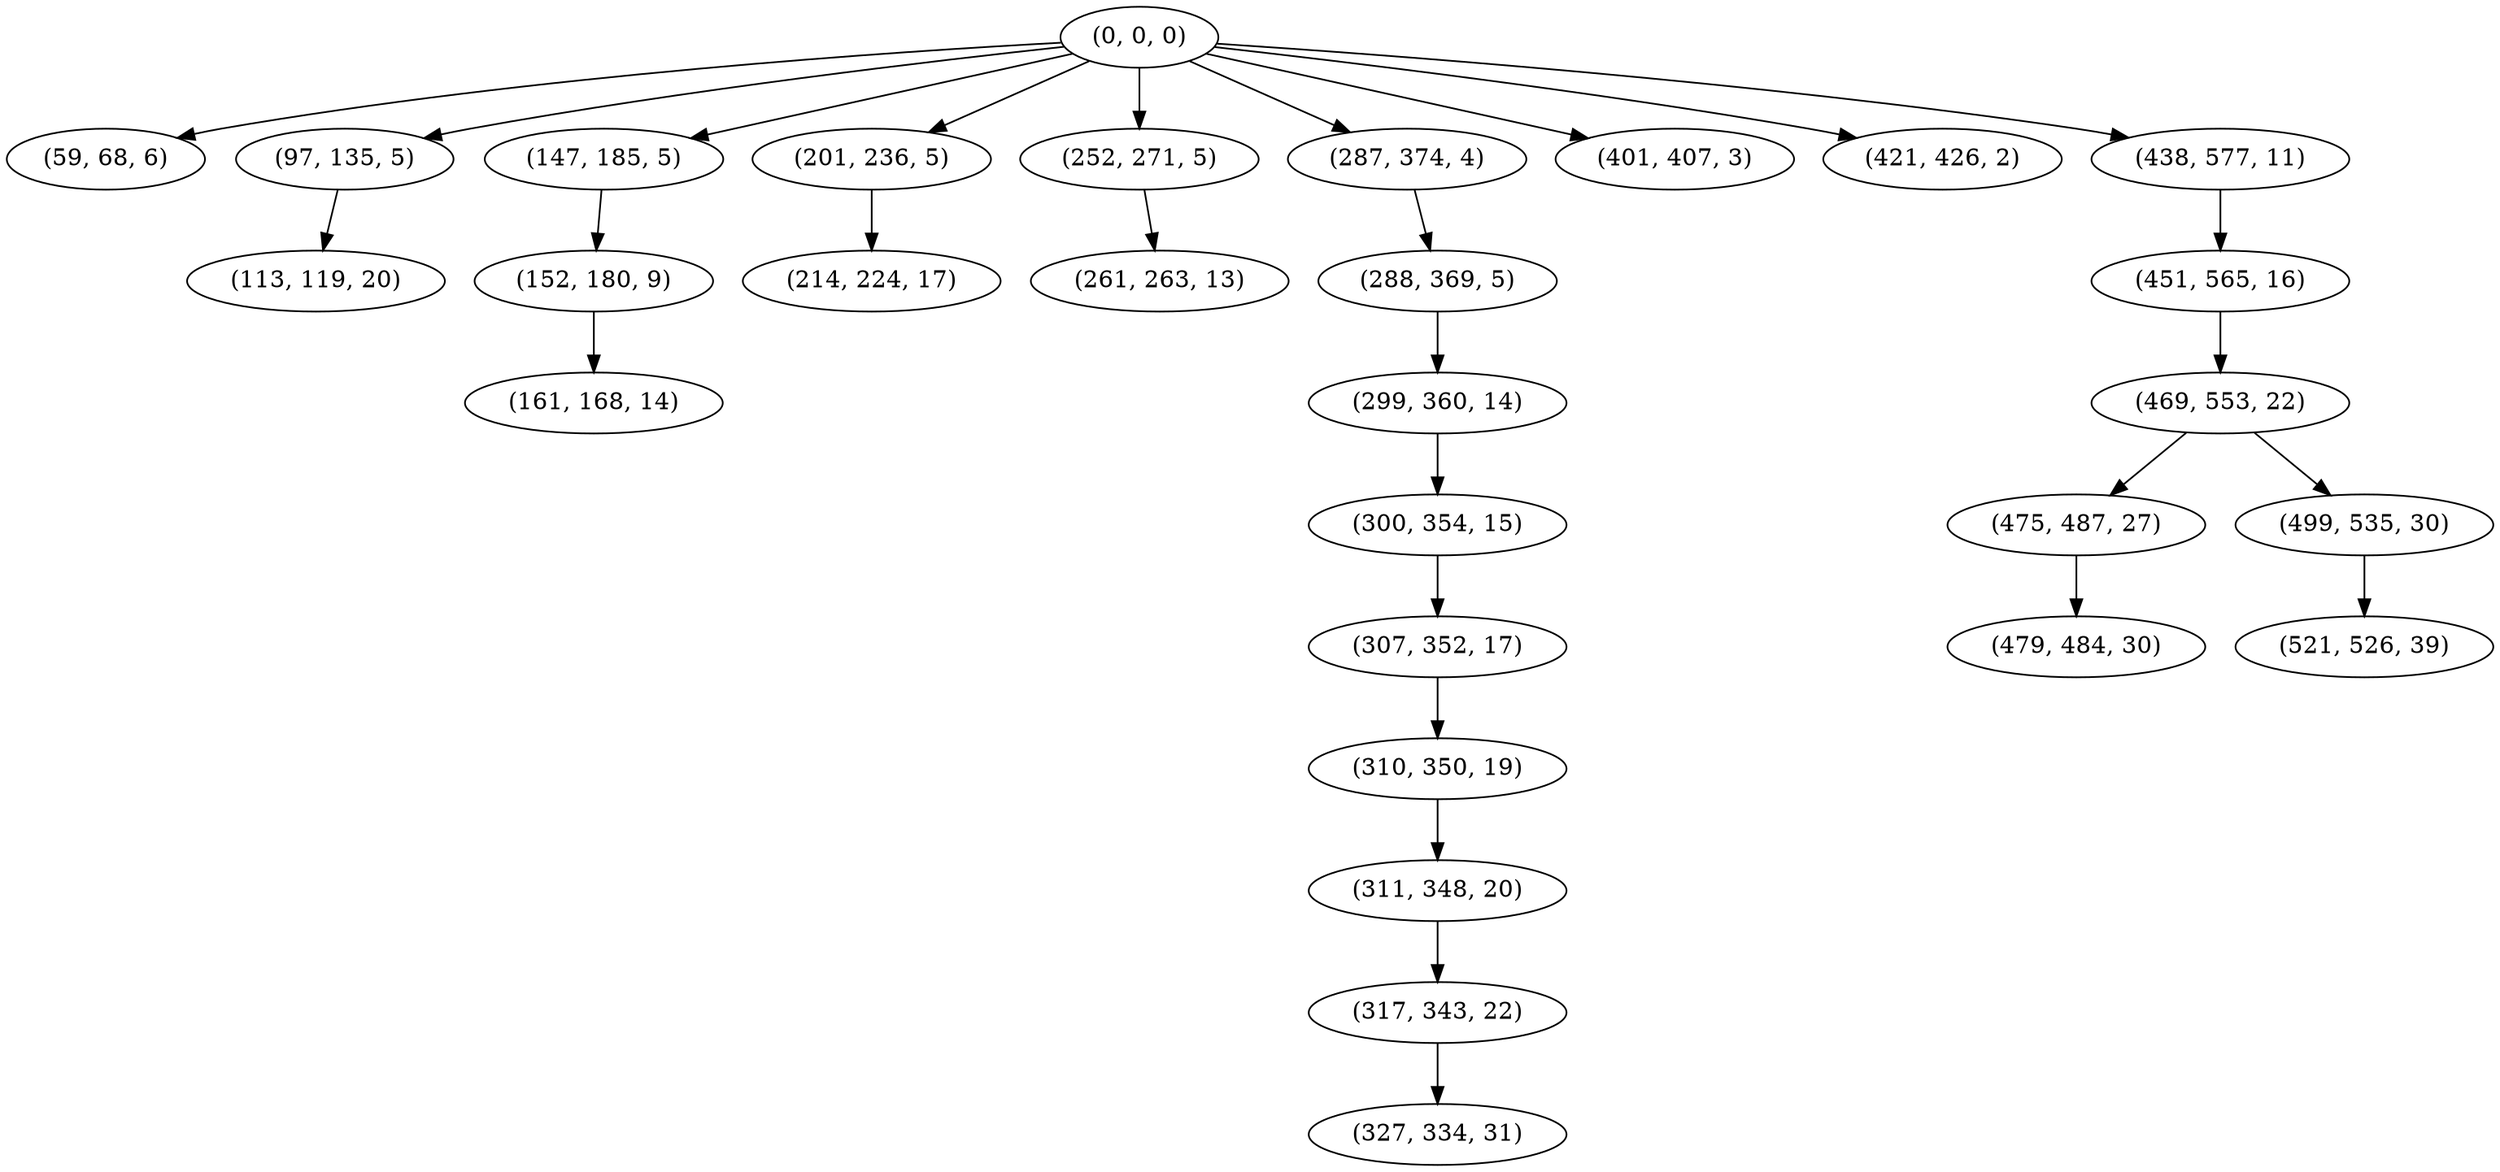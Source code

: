 digraph tree {
    "(0, 0, 0)";
    "(59, 68, 6)";
    "(97, 135, 5)";
    "(113, 119, 20)";
    "(147, 185, 5)";
    "(152, 180, 9)";
    "(161, 168, 14)";
    "(201, 236, 5)";
    "(214, 224, 17)";
    "(252, 271, 5)";
    "(261, 263, 13)";
    "(287, 374, 4)";
    "(288, 369, 5)";
    "(299, 360, 14)";
    "(300, 354, 15)";
    "(307, 352, 17)";
    "(310, 350, 19)";
    "(311, 348, 20)";
    "(317, 343, 22)";
    "(327, 334, 31)";
    "(401, 407, 3)";
    "(421, 426, 2)";
    "(438, 577, 11)";
    "(451, 565, 16)";
    "(469, 553, 22)";
    "(475, 487, 27)";
    "(479, 484, 30)";
    "(499, 535, 30)";
    "(521, 526, 39)";
    "(0, 0, 0)" -> "(59, 68, 6)";
    "(0, 0, 0)" -> "(97, 135, 5)";
    "(0, 0, 0)" -> "(147, 185, 5)";
    "(0, 0, 0)" -> "(201, 236, 5)";
    "(0, 0, 0)" -> "(252, 271, 5)";
    "(0, 0, 0)" -> "(287, 374, 4)";
    "(0, 0, 0)" -> "(401, 407, 3)";
    "(0, 0, 0)" -> "(421, 426, 2)";
    "(0, 0, 0)" -> "(438, 577, 11)";
    "(97, 135, 5)" -> "(113, 119, 20)";
    "(147, 185, 5)" -> "(152, 180, 9)";
    "(152, 180, 9)" -> "(161, 168, 14)";
    "(201, 236, 5)" -> "(214, 224, 17)";
    "(252, 271, 5)" -> "(261, 263, 13)";
    "(287, 374, 4)" -> "(288, 369, 5)";
    "(288, 369, 5)" -> "(299, 360, 14)";
    "(299, 360, 14)" -> "(300, 354, 15)";
    "(300, 354, 15)" -> "(307, 352, 17)";
    "(307, 352, 17)" -> "(310, 350, 19)";
    "(310, 350, 19)" -> "(311, 348, 20)";
    "(311, 348, 20)" -> "(317, 343, 22)";
    "(317, 343, 22)" -> "(327, 334, 31)";
    "(438, 577, 11)" -> "(451, 565, 16)";
    "(451, 565, 16)" -> "(469, 553, 22)";
    "(469, 553, 22)" -> "(475, 487, 27)";
    "(469, 553, 22)" -> "(499, 535, 30)";
    "(475, 487, 27)" -> "(479, 484, 30)";
    "(499, 535, 30)" -> "(521, 526, 39)";
}
